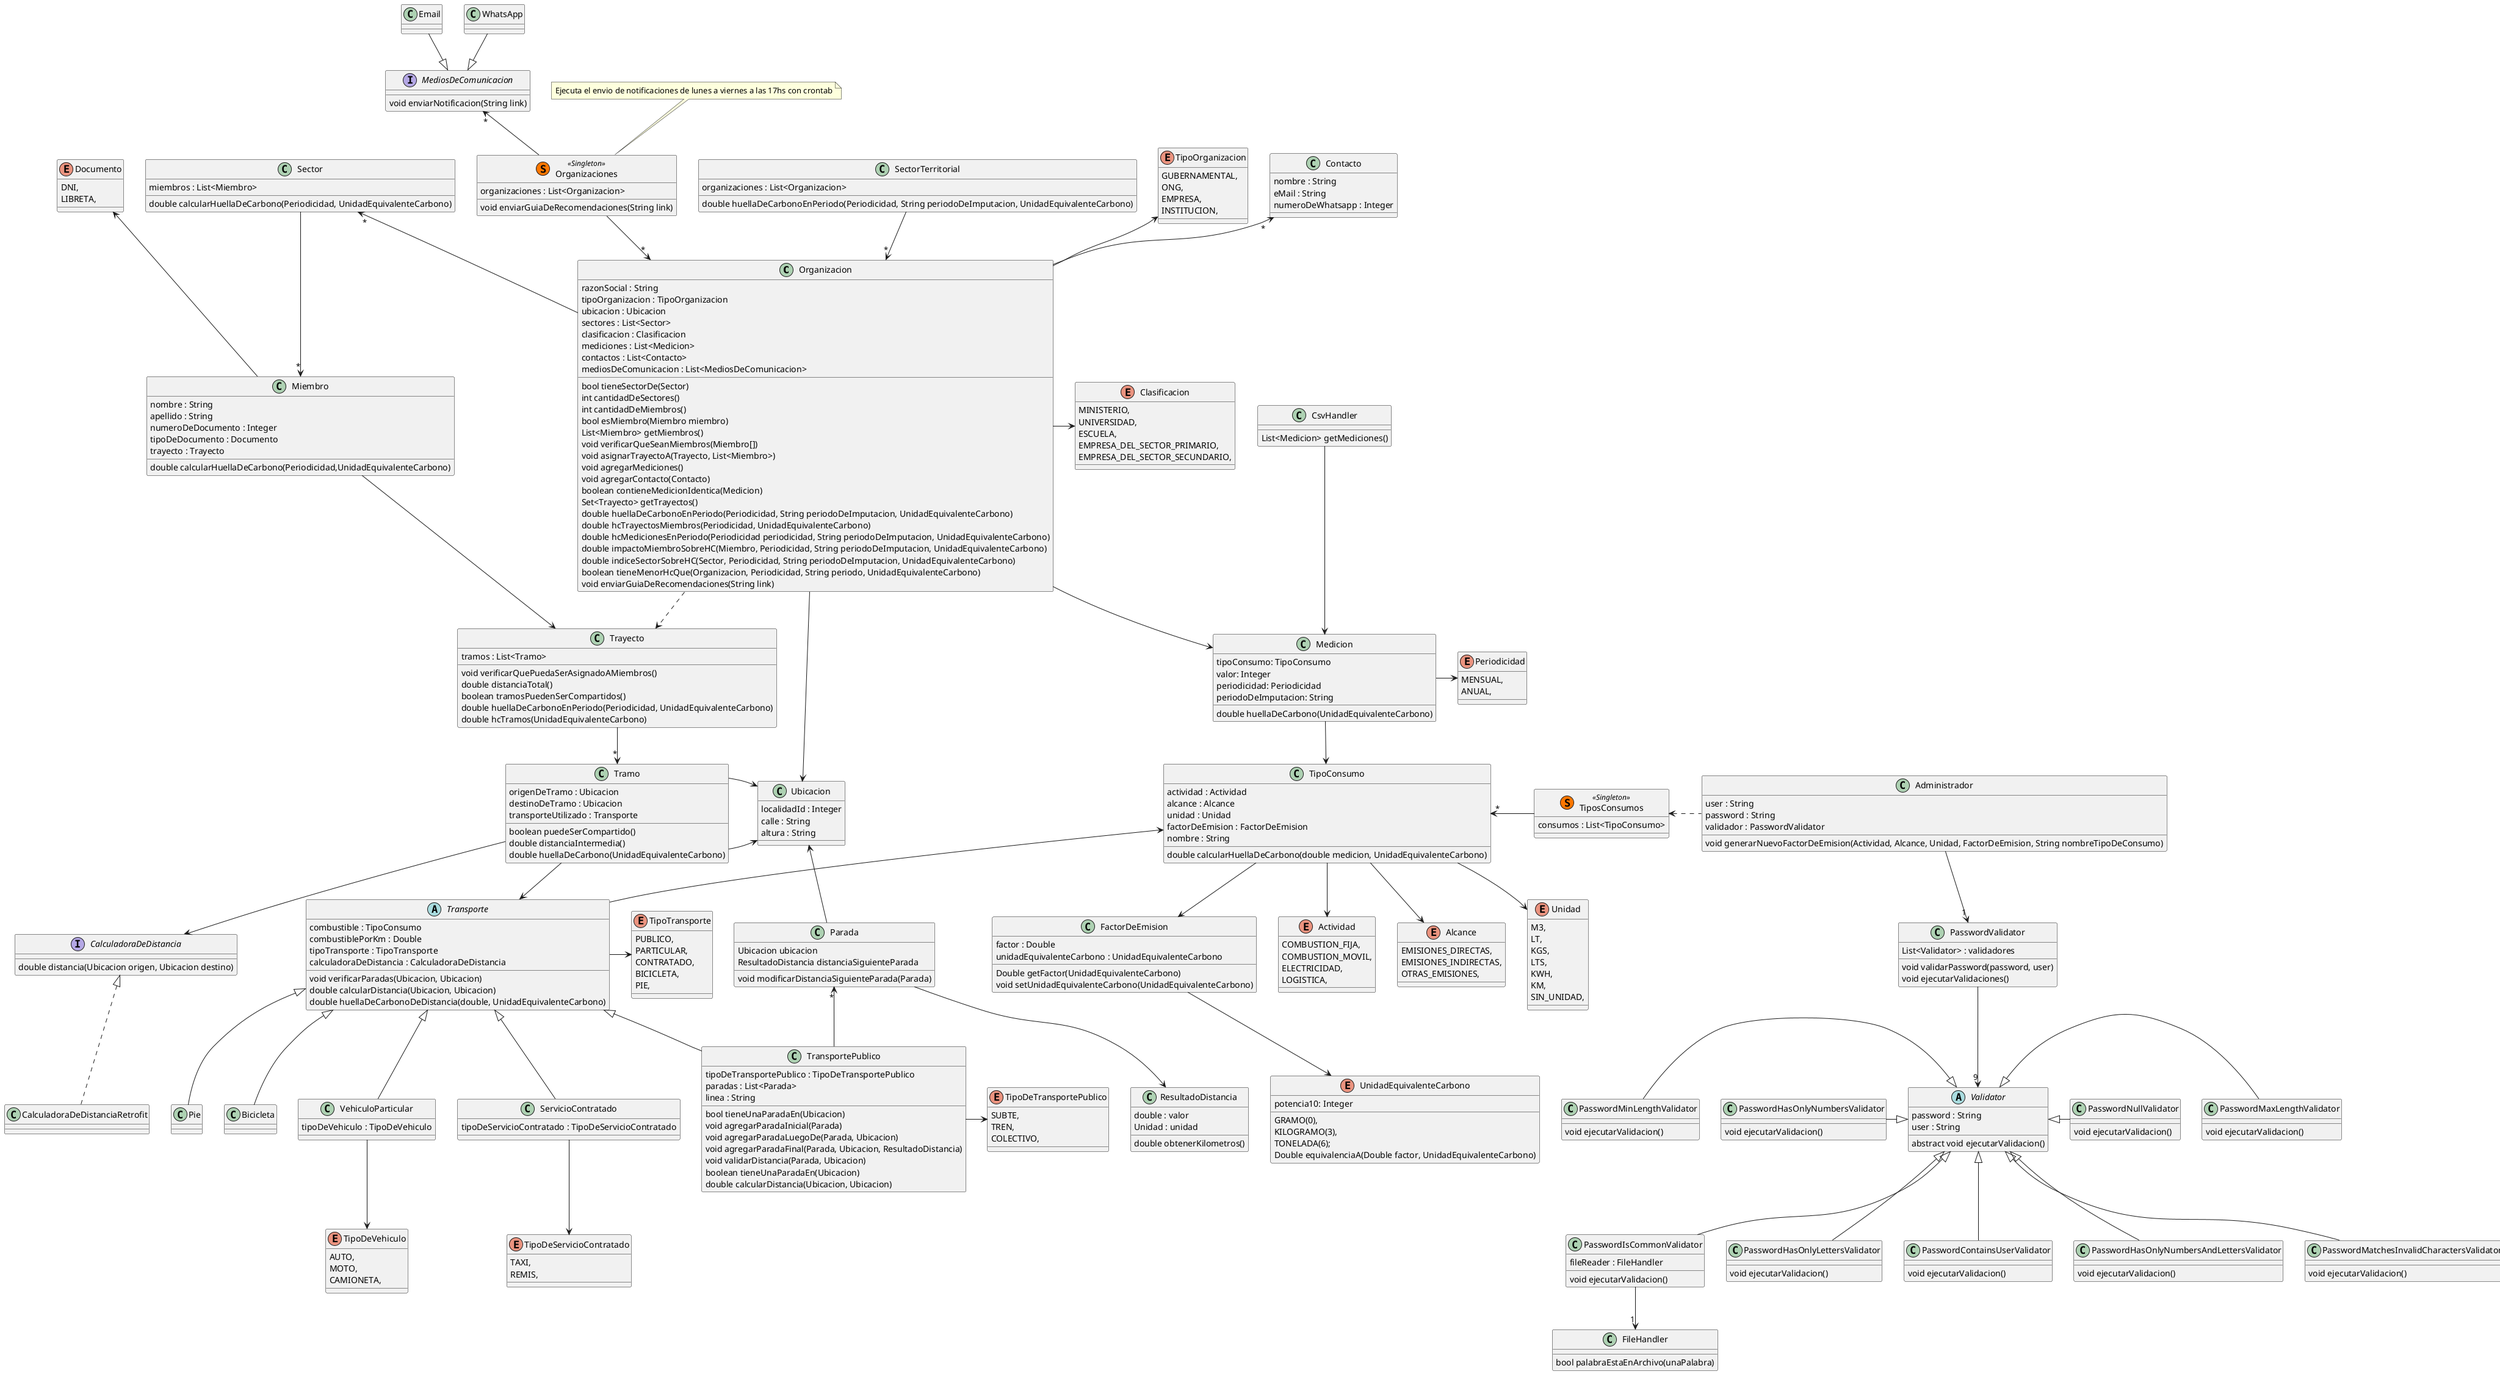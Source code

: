 @startuml TPA-3

class Organizacion {
  razonSocial : String
  tipoOrganizacion : TipoOrganizacion
  ubicacion : Ubicacion
  sectores : List<Sector>
  clasificacion : Clasificacion
  mediciones : List<Medicion>
  contactos : List<Contacto>
  mediosDeComunicacion : List<MediosDeComunicacion>
  bool tieneSectorDe(Sector)
  int cantidadDeSectores()
  int cantidadDeMiembros()
  bool esMiembro(Miembro miembro)
  List<Miembro> getMiembros()
  void verificarQueSeanMiembros(Miembro[])
  void asignarTrayectoA(Trayecto, List<Miembro>)
  void agregarMediciones()
  void agregarContacto(Contacto)
  boolean contieneMedicionIdentica(Medicion)
  Set<Trayecto> getTrayectos()
  double huellaDeCarbonoEnPeriodo(Periodicidad, String periodoDeImputacion, UnidadEquivalenteCarbono)
  double hcTrayectosMiembros(Periodicidad, UnidadEquivalenteCarbono)
  double hcMedicionesEnPeriodo(Periodicidad periodicidad, String periodoDeImputacion, UnidadEquivalenteCarbono)
  double impactoMiembroSobreHC(Miembro, Periodicidad, String periodoDeImputacion, UnidadEquivalenteCarbono)
  double indiceSectorSobreHC(Sector, Periodicidad, String periodoDeImputacion, UnidadEquivalenteCarbono)
  boolean tieneMenorHcQue(Organizacion, Periodicidad, String periodo, UnidadEquivalenteCarbono)
  void enviarGuiaDeRecomendaciones(String link)
}
' impactoMiembroSobreHC -> llamo a huellaDeCarbonoEnPeriodo, y calcularHuellaDeCarbono de Miembro, y divido el resultado para obtener el porcentaje 
' verificarQueSeanMiembros -> valida que en la lista de miembros todos pertenezcan a la organizacion
' asignarTrayectoA -> llama a verificarQueSeanMiembros para lista de miembros,
' y verificarQuePuedaSerAsignadoAMiembros para el trayecto, si pasan las validaciones,
' a todos los miembros de la lista se le asigna el trayecto

class Contacto {
  nombre : String
  eMail : String
  numeroDeWhatsapp : Integer
}

class Organizaciones <<(S,#FF7700) Singleton>> {
  organizaciones : List<Organizacion>
  void enviarGuiaDeRecomendaciones(String link)
}
' Singleton

Organizacion -up->"*" Contacto
Organizaciones -->"*" Organizacion
Organizaciones -up->"*" MediosDeComunicacion

interface MediosDeComunicacion {
  void enviarNotificacion(String link) 
  ' Se ejecuta con tarea programada
}

class WhatsApp {
  
}

class Email {
  
}

MediosDeComunicacion <|-up- WhatsApp
MediosDeComunicacion <|-up- Email

class SectorTerritorial {
  organizaciones : List<Organizacion>
  double huellaDeCarbonoEnPeriodo(Periodicidad, String periodoDeImputacion, UnidadEquivalenteCarbono)
}

SectorTerritorial -->"*" Organizacion

class TiposConsumos <<(S,#FF7700) Singleton>> {
  consumos : List<TipoConsumo>
}

' TiposConsumos.getInstance().getConsumos().get(0)
' TipoConsumo gasNatural = new TipoConsumo(
'   Actividad.COMBUSTION_FIJA,
'   Alcance.EMISION_DIRECTA,
'   Unidad.M3,
'   500
' );

' TiposConsumos es singleton (repositorio de objetos)
TiposConsumos -left->"*" TipoConsumo
TipoConsumo --> Actividad
TipoConsumo --> Alcance
TipoConsumo --> Unidad
TipoConsumo --> FactorDeEmision
FactorDeEmision --> UnidadEquivalenteCarbono


class TipoConsumo {
  actividad : Actividad
  alcance : Alcance
  unidad : Unidad
  factorDeEmision : FactorDeEmision
  nombre : String
  double calcularHuellaDeCarbono(double medicion, UnidadEquivalenteCarbono)
}

enum Actividad {
  COMBUSTION_FIJA,
  COMBUSTION_MOVIL,
  ELECTRICIDAD,
  LOGISTICA,
}

enum Alcance {
  EMISIONES_DIRECTAS,
  EMISIONES_INDIRECTAS,
  OTRAS_EMISIONES,
}

enum Unidad {
  M3,
  LT,
  KGS,
  LTS,
  KWH,
  KM,
  SIN_UNIDAD,
}

class FactorDeEmision {
  factor : Double
  unidadEquivalenteCarbono : UnidadEquivalenteCarbono
  Double getFactor(UnidadEquivalenteCarbono)
  void setUnidadEquivalenteCarbono(UnidadEquivalenteCarbono)
}

enum UnidadEquivalenteCarbono {
  GRAMO(0),
  KILOGRAMO(3),
  TONELADA(6);
  potencia10: Integer
  Double equivalenciaA(Double factor, UnidadEquivalenteCarbono)
}



class Medicion {
  tipoConsumo: TipoConsumo
  valor: Integer
  periodicidad: Periodicidad
  periodoDeImputacion: String
  double huellaDeCarbono(UnidadEquivalenteCarbono)
}


enum Periodicidad {
  MENSUAL,
  ANUAL,
}
class Ubicacion {
  localidadId : Integer
  calle : String
  altura : String
}

class Sector {
  miembros : List<Miembro>
  double calcularHuellaDeCarbono(Periodicidad, UnidadEquivalenteCarbono)
}

class Miembro {
  nombre : String
  apellido : String
  numeroDeDocumento : Integer
  tipoDeDocumento : Documento
  trayecto : Trayecto
  double calcularHuellaDeCarbono(Periodicidad,UnidadEquivalenteCarbono)
}

enum Documento {
  DNI,
  LIBRETA,
}

enum TipoOrganizacion {
  GUBERNAMENTAL,
  ONG,
  EMPRESA,
  INSTITUCION,
}

enum Clasificacion {
  MINISTERIO,
  UNIVERSIDAD,
  ESCUELA,
  EMPRESA_DEL_SECTOR_PRIMARIO,
  EMPRESA_DEL_SECTOR_SECUNDARIO,
}

' Usamos strategy para los medios de transportes
abstract Transporte {
  combustible : TipoConsumo
  combustiblePorKm : Double
  tipoTransporte : TipoTransporte
  calculadoraDeDistancia : CalculadoraDeDistancia
  void verificarParadas(Ubicacion, Ubicacion)
  double calcularDistancia(Ubicacion, Ubicacion)
  double huellaDeCarbonoDeDistancia(double, UnidadEquivalenteCarbono)
}

enum TipoTransporte {
  PUBLICO,
  PARTICULAR,
  CONTRATADO,
  BICICLETA,
  PIE,
}

class VehiculoParticular {
  tipoDeVehiculo : TipoDeVehiculo
}

class TransportePublico {
  tipoDeTransportePublico : TipoDeTransportePublico
  paradas : List<Parada>
  linea : String
  bool tieneUnaParadaEn(Ubicacion)
  void agregarParadaInicial(Parada)
  void agregarParadaLuegoDe(Parada, Ubicacion)
  void agregarParadaFinal(Parada, Ubicacion, ResultadoDistancia)
  void validarDistancia(Parada, Ubicacion)
  boolean tieneUnaParadaEn(Ubicacion)
  double calcularDistancia(Ubicacion, Ubicacion)
}

class ServicioContratado {
  tipoDeServicioContratado : TipoDeServicioContratado
}

' Se refiere a caminar o a bicicleta
class Pie {

}

class Bicicleta {

}


enum TipoDeTransportePublico {
  SUBTE,
  TREN,
  COLECTIVO,
}

enum TipoDeVehiculo {
  AUTO,
  MOTO,
  CAMIONETA,
}

enum TipoDeServicioContratado{
  TAXI,
  REMIS,
}

class Tramo {
  origenDeTramo : Ubicacion
  destinoDeTramo : Ubicacion
  transporteUtilizado : Transporte
  boolean puedeSerCompartido()
  double distanciaIntermedia()
  double huellaDeCarbono(UnidadEquivalenteCarbono)
}
' puedeSerCompartido -> valida que el tipo de transporte del tramo sea
' vehiculo particular o de servicio contratado

class Trayecto {
  tramos : List<Tramo>
  void verificarQuePuedaSerAsignadoAMiembros()
  double distanciaTotal()
  boolean tramosPuedenSerCompartidos()
  double huellaDeCarbonoEnPeriodo(Periodicidad, UnidadEquivalenteCarbono)
  double hcTramos(UnidadEquivalenteCarbono)
}
' verificarQuePuedaSerAsignadoAMiembros -> llama para cada tramo al validarTramoCompartido

interface CalculadoraDeDistancia {
  double distancia(Ubicacion origen, Ubicacion destino)
}

class CalculadoraDeDistanciaRetrofit {

}

class ResultadoDistancia {
  double : valor
  Unidad : unidad
  double obtenerKilometros()
}

class Parada {
  Ubicacion ubicacion
  ResultadoDistancia distanciaSiguienteParada
  void modificarDistanciaSiguienteParada(Parada)
}

class Administrador {
  user : String
  password : String
  validador : PasswordValidator 
  void generarNuevoFactorDeEmision(Actividad, Alcance, Unidad, FactorDeEmision, String nombreTipoDeConsumo)
}

class PasswordValidator {
  List<Validator> : validadores
  void validarPassword(password, user)
  void ejecutarValidaciones()
}

class FileHandler {
  bool palabraEstaEnArchivo(unaPalabra)
}

abstract class Validator {
  password : String
  user : String
  abstract void ejecutarValidacion()
}

class PasswordMatchesInvalidCharactersValidator {
  void ejecutarValidacion()
}

class PasswordIsCommonValidator {
  fileReader : FileHandler
  void ejecutarValidacion()
}

class PasswordHasOnlyLettersValidator {
  void ejecutarValidacion()
}

class PasswordContainsUserValidator {
  void ejecutarValidacion()
}


class PasswordHasOnlyNumbersAndLettersValidator {
  void ejecutarValidacion()
}

class PasswordHasOnlyNumbersValidator {
  void ejecutarValidacion()
}

class PasswordMaxLengthValidator {
  void ejecutarValidacion()
}

class PasswordMinLengthValidator {
  void ejecutarValidacion()
}

class PasswordNullValidator {
  void ejecutarValidacion()
}

class CsvHandler {
  List<Medicion> getMediciones()
}

CsvHandler --> Medicion

Administrador .left.> TiposConsumos
Administrador -down->"1" PasswordValidator
PasswordValidator --> "9" Validator
Validator <|-down- PasswordIsCommonValidator
PasswordIsCommonValidator -down->"1" FileHandler
Validator <|-down- PasswordHasOnlyLettersValidator
Validator <|-down- PasswordContainsUserValidator
Validator <|-down- PasswordHasOnlyNumbersAndLettersValidator
Validator <|-left- PasswordHasOnlyNumbersValidator
Validator <|-right- PasswordMaxLengthValidator
Validator <|-left- PasswordMinLengthValidator
Validator <|-right- PasswordNullValidator
Validator <|-down- PasswordMatchesInvalidCharactersValidator


Miembro "*"<-up- Sector
Organizacion -up-> TipoOrganizacion
Organizacion -right-> Clasificacion
Organizacion -down-> Ubicacion
Organizacion -up->"*" Sector
Miembro -up-> Documento

Trayecto --> "*" Tramo
Trayecto <-left- Miembro
Tramo --> Transporte
Tramo -right-> Ubicacion
Tramo -right-> Ubicacion

Transporte -right-> TipoTransporte
TransportePublico -left->"*" Parada
TransportePublico -right-> TipoDeTransportePublico
VehiculoParticular -down-> TipoDeVehiculo
ServicioContratado -down-> TipoDeServicioContratado
TransportePublico -up-|> Transporte
VehiculoParticular -up-|> Transporte
Pie -up-|> Transporte
Bicicleta -up-|> Transporte
ServicioContratado -up-|> Transporte

Transporte -up-> TipoConsumo

Organizacion ..> Trayecto
Tramo --> CalculadoraDeDistancia
CalculadoraDeDistanciaRetrofit .up.|> CalculadoraDeDistancia

Organizacion -down-> Medicion
Medicion --> TipoConsumo
Medicion -right-> Periodicidad

Parada --> ResultadoDistancia
Parada -up-> Ubicacion

note top of Organizaciones
  Ejecuta el envio de notificaciones de lunes a viernes a las 17hs con crontab
end note


@enduml